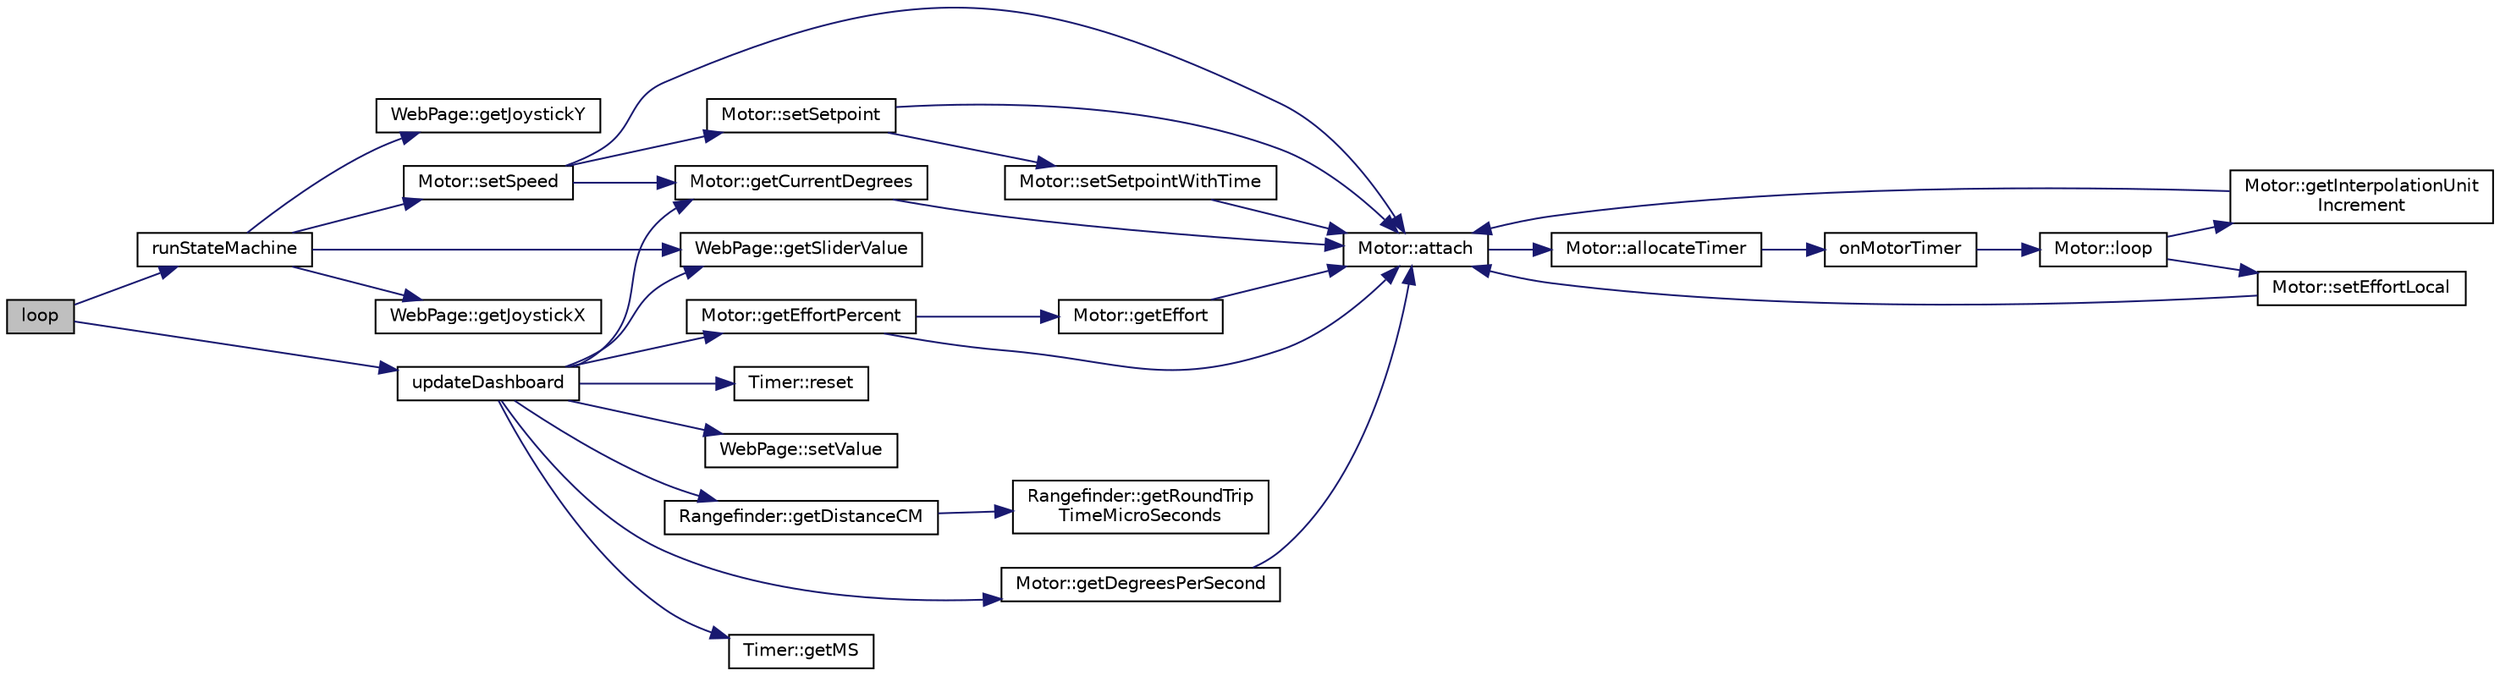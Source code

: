 digraph "loop"
{
 // LATEX_PDF_SIZE
  edge [fontname="Helvetica",fontsize="10",labelfontname="Helvetica",labelfontsize="10"];
  node [fontname="Helvetica",fontsize="10",shape=record];
  rankdir="LR";
  Node1 [label="loop",height=0.2,width=0.4,color="black", fillcolor="grey75", style="filled", fontcolor="black",tooltip=" "];
  Node1 -> Node2 [color="midnightblue",fontsize="10",style="solid",fontname="Helvetica"];
  Node2 [label="runStateMachine",height=0.2,width=0.4,color="black", fillcolor="white", style="filled",URL="$RCCTL_8ino.html#ad85662a00ab58b372e49a715c6b30433",tooltip=" "];
  Node2 -> Node3 [color="midnightblue",fontsize="10",style="solid",fontname="Helvetica"];
  Node3 [label="WebPage::getJoystickX",height=0.2,width=0.4,color="black", fillcolor="white", style="filled",URL="$classWebPage.html#acb85af5d59ce7b475daed9b8dff23e15",tooltip=" "];
  Node2 -> Node4 [color="midnightblue",fontsize="10",style="solid",fontname="Helvetica"];
  Node4 [label="WebPage::getJoystickY",height=0.2,width=0.4,color="black", fillcolor="white", style="filled",URL="$classWebPage.html#ad186168de72408c424553645f0753784",tooltip=" "];
  Node2 -> Node5 [color="midnightblue",fontsize="10",style="solid",fontname="Helvetica"];
  Node5 [label="WebPage::getSliderValue",height=0.2,width=0.4,color="black", fillcolor="white", style="filled",URL="$classWebPage.html#abae7b8e001129bcaeb8249f20a0cbab0",tooltip=" "];
  Node2 -> Node6 [color="midnightblue",fontsize="10",style="solid",fontname="Helvetica"];
  Node6 [label="Motor::setSpeed",height=0.2,width=0.4,color="black", fillcolor="white", style="filled",URL="$classMotor.html#ae102736b89a54891b9ed74d825d70da5",tooltip=" "];
  Node6 -> Node7 [color="midnightblue",fontsize="10",style="solid",fontname="Helvetica"];
  Node7 [label="Motor::attach",height=0.2,width=0.4,color="black", fillcolor="white", style="filled",URL="$classMotor.html#a1d359b5a58005e36f3eef43dcd929da7",tooltip="Attach the motors hardware."];
  Node7 -> Node8 [color="midnightblue",fontsize="10",style="solid",fontname="Helvetica"];
  Node8 [label="Motor::allocateTimer",height=0.2,width=0.4,color="black", fillcolor="white", style="filled",URL="$classMotor.html#aa5dbe98f9cbaebd430bf1b7841d4bbc0",tooltip=" "];
  Node8 -> Node9 [color="midnightblue",fontsize="10",style="solid",fontname="Helvetica"];
  Node9 [label="onMotorTimer",height=0.2,width=0.4,color="black", fillcolor="white", style="filled",URL="$Motor_8cpp.html#adb66b9c7a2544338725556bce116d5df",tooltip=" "];
  Node9 -> Node10 [color="midnightblue",fontsize="10",style="solid",fontname="Helvetica"];
  Node10 [label="Motor::loop",height=0.2,width=0.4,color="black", fillcolor="white", style="filled",URL="$classMotor.html#a2db9c1833fe2b9e5b1b1e4b9e5d4c4ee",tooltip=" "];
  Node10 -> Node11 [color="midnightblue",fontsize="10",style="solid",fontname="Helvetica"];
  Node11 [label="Motor::getInterpolationUnit\lIncrement",height=0.2,width=0.4,color="black", fillcolor="white", style="filled",URL="$classMotor.html#aee3b24180cc7221ab63e1c2c32363693",tooltip=" "];
  Node11 -> Node7 [color="midnightblue",fontsize="10",style="solid",fontname="Helvetica"];
  Node10 -> Node12 [color="midnightblue",fontsize="10",style="solid",fontname="Helvetica"];
  Node12 [label="Motor::setEffortLocal",height=0.2,width=0.4,color="black", fillcolor="white", style="filled",URL="$classMotor.html#adc069b762efb5288612fa03b00c86dbf",tooltip=" "];
  Node12 -> Node7 [color="midnightblue",fontsize="10",style="solid",fontname="Helvetica"];
  Node6 -> Node13 [color="midnightblue",fontsize="10",style="solid",fontname="Helvetica"];
  Node13 [label="Motor::getCurrentDegrees",height=0.2,width=0.4,color="black", fillcolor="white", style="filled",URL="$classMotor.html#a7a84e0d2676d7420219b6e7f67e69038",tooltip=" "];
  Node13 -> Node7 [color="midnightblue",fontsize="10",style="solid",fontname="Helvetica"];
  Node6 -> Node14 [color="midnightblue",fontsize="10",style="solid",fontname="Helvetica"];
  Node14 [label="Motor::setSetpoint",height=0.2,width=0.4,color="black", fillcolor="white", style="filled",URL="$classMotor.html#a10ffc9b2378be87665ef08a26db88ba3",tooltip=" "];
  Node14 -> Node7 [color="midnightblue",fontsize="10",style="solid",fontname="Helvetica"];
  Node14 -> Node15 [color="midnightblue",fontsize="10",style="solid",fontname="Helvetica"];
  Node15 [label="Motor::setSetpointWithTime",height=0.2,width=0.4,color="black", fillcolor="white", style="filled",URL="$classMotor.html#a9cdbe8186e8b6337e14743c4d2a37bc6",tooltip=" "];
  Node15 -> Node7 [color="midnightblue",fontsize="10",style="solid",fontname="Helvetica"];
  Node1 -> Node16 [color="midnightblue",fontsize="10",style="solid",fontname="Helvetica"];
  Node16 [label="updateDashboard",height=0.2,width=0.4,color="black", fillcolor="white", style="filled",URL="$RCCTL_8ino.html#a5e751fd420361f603272d9e3bd37858e",tooltip=" "];
  Node16 -> Node13 [color="midnightblue",fontsize="10",style="solid",fontname="Helvetica"];
  Node16 -> Node17 [color="midnightblue",fontsize="10",style="solid",fontname="Helvetica"];
  Node17 [label="Motor::getDegreesPerSecond",height=0.2,width=0.4,color="black", fillcolor="white", style="filled",URL="$classMotor.html#aeb102c0704799cf2e2f5523e8900fc08",tooltip=" "];
  Node17 -> Node7 [color="midnightblue",fontsize="10",style="solid",fontname="Helvetica"];
  Node16 -> Node18 [color="midnightblue",fontsize="10",style="solid",fontname="Helvetica"];
  Node18 [label="Rangefinder::getDistanceCM",height=0.2,width=0.4,color="black", fillcolor="white", style="filled",URL="$classRangefinder.html#a531ed492da6a4c369a909e77b9c8780d",tooltip="get the distance of an object from the sensor in centimeters"];
  Node18 -> Node19 [color="midnightblue",fontsize="10",style="solid",fontname="Helvetica"];
  Node19 [label="Rangefinder::getRoundTrip\lTimeMicroSeconds",height=0.2,width=0.4,color="black", fillcolor="white", style="filled",URL="$classRangefinder.html#acd75ded5add63f5c2fac15a5418870e9",tooltip="get the time of latest round trip in microseconds"];
  Node16 -> Node20 [color="midnightblue",fontsize="10",style="solid",fontname="Helvetica"];
  Node20 [label="Motor::getEffortPercent",height=0.2,width=0.4,color="black", fillcolor="white", style="filled",URL="$classMotor.html#ae75feaf7aa80d47dbea2d4ec3af9c6f1",tooltip=" "];
  Node20 -> Node7 [color="midnightblue",fontsize="10",style="solid",fontname="Helvetica"];
  Node20 -> Node21 [color="midnightblue",fontsize="10",style="solid",fontname="Helvetica"];
  Node21 [label="Motor::getEffort",height=0.2,width=0.4,color="black", fillcolor="white", style="filled",URL="$classMotor.html#aa4c0fc489ed95f538d14a621e3bc03d1",tooltip=" "];
  Node21 -> Node7 [color="midnightblue",fontsize="10",style="solid",fontname="Helvetica"];
  Node16 -> Node22 [color="midnightblue",fontsize="10",style="solid",fontname="Helvetica"];
  Node22 [label="Timer::getMS",height=0.2,width=0.4,color="black", fillcolor="white", style="filled",URL="$classTimer.html#a36476da57402ed609f9503b4f1cdf491",tooltip=" "];
  Node16 -> Node5 [color="midnightblue",fontsize="10",style="solid",fontname="Helvetica"];
  Node16 -> Node23 [color="midnightblue",fontsize="10",style="solid",fontname="Helvetica"];
  Node23 [label="Timer::reset",height=0.2,width=0.4,color="black", fillcolor="white", style="filled",URL="$classTimer.html#a9020542d73357a4eef512eefaf57524b",tooltip=" "];
  Node16 -> Node24 [color="midnightblue",fontsize="10",style="solid",fontname="Helvetica"];
  Node24 [label="WebPage::setValue",height=0.2,width=0.4,color="black", fillcolor="white", style="filled",URL="$classWebPage.html#a311c64a0b24e4ff9e9d2fe8269b6a7e3",tooltip=" "];
}

